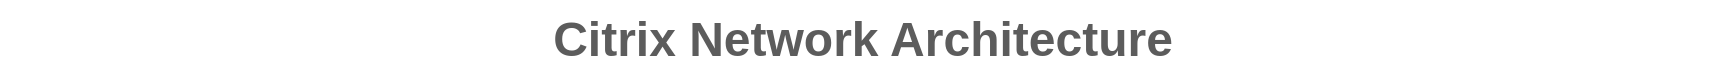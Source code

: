 <mxfile version="14.6.13" type="github">
  <diagram name="Page-1" id="e3a06f82-3646-2815-327d-82caf3d4e204">
    <mxGraphModel dx="1714" dy="2204.5" grid="1" gridSize="10" guides="1" tooltips="1" connect="1" arrows="1" fold="1" page="1" pageScale="1.5" pageWidth="1169" pageHeight="827" math="0" shadow="0">
      <root>
        <mxCell id="0" style=";html=1;" />
        <mxCell id="1" style=";html=1;" parent="0" />
        <mxCell id="6a7d8f32e03d9370-62" value="Citrix Network Architecture" style="text;strokeColor=none;fillColor=none;html=1;fontSize=24;fontStyle=1;verticalAlign=middle;align=center;fontColor=#5C5C5C;" parent="1" vertex="1">
          <mxGeometry x="637" y="-60" width="861" height="40" as="geometry" />
        </mxCell>
      </root>
    </mxGraphModel>
  </diagram>
</mxfile>
